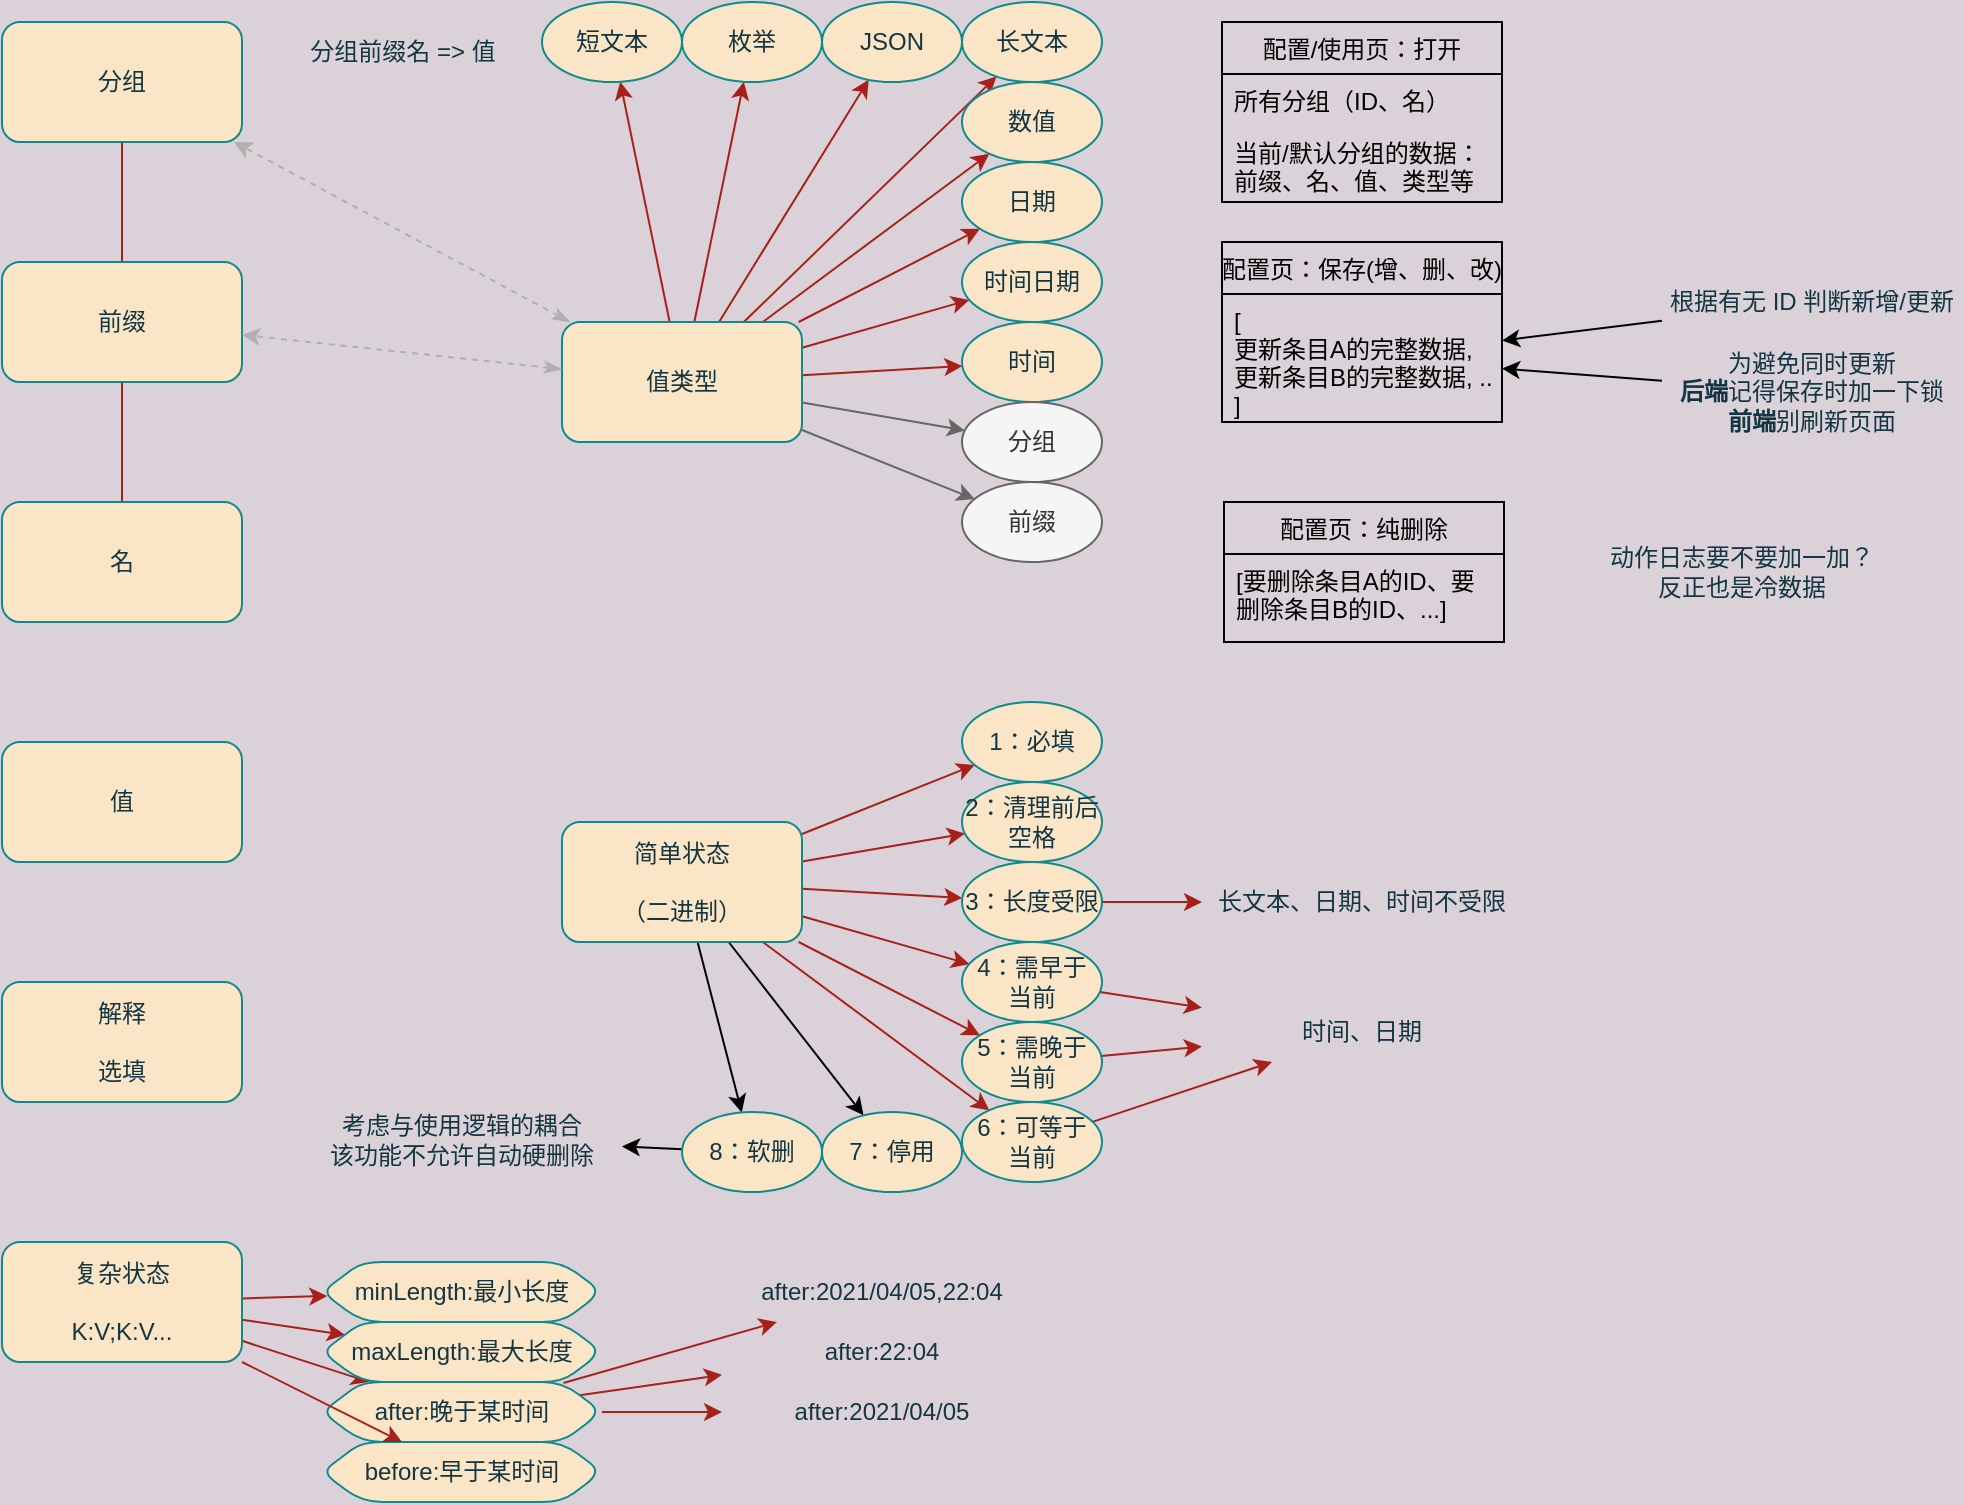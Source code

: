 <mxfile version="20.0.4" type="github">
  <diagram id="iMI9avvByJYGrVJphxww" name="配置表">
    <mxGraphModel dx="1422" dy="762" grid="1" gridSize="10" guides="1" tooltips="1" connect="1" arrows="1" fold="1" page="1" pageScale="1" pageWidth="827" pageHeight="1169" background="#DAD2D8" math="0" shadow="0">
      <root>
        <mxCell id="0" />
        <mxCell id="1" parent="0" />
        <mxCell id="czFrzgMa1SwxG-ueNA2U-9" style="rounded=1;orthogonalLoop=1;jettySize=auto;html=1;labelBackgroundColor=#DAD2D8;strokeColor=#A8201A;fontColor=#143642;" parent="1" source="czFrzgMa1SwxG-ueNA2U-1" target="czFrzgMa1SwxG-ueNA2U-8" edge="1">
          <mxGeometry relative="1" as="geometry" />
        </mxCell>
        <mxCell id="czFrzgMa1SwxG-ueNA2U-11" style="rounded=1;orthogonalLoop=1;jettySize=auto;html=1;labelBackgroundColor=#DAD2D8;strokeColor=#A8201A;fontColor=#143642;" parent="1" source="czFrzgMa1SwxG-ueNA2U-1" target="czFrzgMa1SwxG-ueNA2U-10" edge="1">
          <mxGeometry relative="1" as="geometry" />
        </mxCell>
        <mxCell id="czFrzgMa1SwxG-ueNA2U-13" style="rounded=1;orthogonalLoop=1;jettySize=auto;html=1;labelBackgroundColor=#DAD2D8;strokeColor=#A8201A;fontColor=#143642;" parent="1" source="czFrzgMa1SwxG-ueNA2U-1" target="czFrzgMa1SwxG-ueNA2U-12" edge="1">
          <mxGeometry relative="1" as="geometry" />
        </mxCell>
        <mxCell id="czFrzgMa1SwxG-ueNA2U-15" style="rounded=1;orthogonalLoop=1;jettySize=auto;html=1;labelBackgroundColor=#DAD2D8;strokeColor=#A8201A;fontColor=#143642;" parent="1" source="czFrzgMa1SwxG-ueNA2U-1" target="czFrzgMa1SwxG-ueNA2U-14" edge="1">
          <mxGeometry relative="1" as="geometry" />
        </mxCell>
        <mxCell id="czFrzgMa1SwxG-ueNA2U-17" style="rounded=1;orthogonalLoop=1;jettySize=auto;html=1;labelBackgroundColor=#DAD2D8;strokeColor=#A8201A;fontColor=#143642;" parent="1" source="czFrzgMa1SwxG-ueNA2U-1" target="czFrzgMa1SwxG-ueNA2U-16" edge="1">
          <mxGeometry relative="1" as="geometry" />
        </mxCell>
        <mxCell id="czFrzgMa1SwxG-ueNA2U-20" style="rounded=1;orthogonalLoop=1;jettySize=auto;html=1;labelBackgroundColor=#DAD2D8;strokeColor=#A8201A;fontColor=#143642;" parent="1" source="czFrzgMa1SwxG-ueNA2U-1" target="czFrzgMa1SwxG-ueNA2U-18" edge="1">
          <mxGeometry relative="1" as="geometry" />
        </mxCell>
        <mxCell id="czFrzgMa1SwxG-ueNA2U-23" style="edgeStyle=none;rounded=1;orthogonalLoop=1;jettySize=auto;html=1;elbow=vertical;labelBackgroundColor=#DAD2D8;strokeColor=#A8201A;fontColor=#143642;" parent="1" source="czFrzgMa1SwxG-ueNA2U-1" target="czFrzgMa1SwxG-ueNA2U-21" edge="1">
          <mxGeometry relative="1" as="geometry" />
        </mxCell>
        <mxCell id="czFrzgMa1SwxG-ueNA2U-25" style="edgeStyle=none;rounded=1;orthogonalLoop=1;jettySize=auto;html=1;elbow=vertical;labelBackgroundColor=#DAD2D8;strokeColor=#A8201A;fontColor=#143642;" parent="1" source="czFrzgMa1SwxG-ueNA2U-1" target="czFrzgMa1SwxG-ueNA2U-24" edge="1">
          <mxGeometry relative="1" as="geometry" />
        </mxCell>
        <mxCell id="czFrzgMa1SwxG-ueNA2U-73" style="rounded=1;sketch=0;orthogonalLoop=1;jettySize=auto;html=1;fontColor=#143642;strokeColor=#666666;fillColor=#f5f5f5;" parent="1" source="czFrzgMa1SwxG-ueNA2U-1" target="czFrzgMa1SwxG-ueNA2U-72" edge="1">
          <mxGeometry relative="1" as="geometry" />
        </mxCell>
        <mxCell id="czFrzgMa1SwxG-ueNA2U-74" style="edgeStyle=none;curved=0;rounded=1;sketch=0;orthogonalLoop=1;jettySize=auto;html=1;fontColor=#143642;strokeColor=#B0B0B0;fillColor=#FAE5C7;startArrow=classicThin;startFill=1;dashed=1;" parent="1" source="czFrzgMa1SwxG-ueNA2U-1" target="czFrzgMa1SwxG-ueNA2U-2" edge="1">
          <mxGeometry relative="1" as="geometry" />
        </mxCell>
        <mxCell id="G_joC-zrVO_ibv1kbdwe-27" style="rounded=0;orthogonalLoop=1;jettySize=auto;html=1;fillColor=#f5f5f5;strokeColor=#666666;" edge="1" parent="1" source="czFrzgMa1SwxG-ueNA2U-1" target="G_joC-zrVO_ibv1kbdwe-26">
          <mxGeometry relative="1" as="geometry" />
        </mxCell>
        <mxCell id="czFrzgMa1SwxG-ueNA2U-1" value="值类型" style="rounded=1;whiteSpace=wrap;html=1;fillColor=#FAE5C7;strokeColor=#0F8B8D;fontColor=#143642;" parent="1" vertex="1">
          <mxGeometry x="320" y="190" width="120" height="60" as="geometry" />
        </mxCell>
        <mxCell id="czFrzgMa1SwxG-ueNA2U-75" value="" style="edgeStyle=none;curved=0;rounded=1;sketch=0;orthogonalLoop=1;jettySize=auto;html=1;fontColor=#143642;startArrow=none;startFill=0;strokeColor=#A8201A;fillColor=#FAE5C7;endArrow=none;endFill=0;" parent="1" source="czFrzgMa1SwxG-ueNA2U-2" target="czFrzgMa1SwxG-ueNA2U-3" edge="1">
          <mxGeometry relative="1" as="geometry" />
        </mxCell>
        <mxCell id="czFrzgMa1SwxG-ueNA2U-2" value="分组" style="rounded=1;whiteSpace=wrap;html=1;fillColor=#FAE5C7;strokeColor=#0F8B8D;fontColor=#143642;" parent="1" vertex="1">
          <mxGeometry x="40" y="40" width="120" height="60" as="geometry" />
        </mxCell>
        <mxCell id="czFrzgMa1SwxG-ueNA2U-76" value="" style="edgeStyle=none;curved=0;rounded=1;sketch=0;orthogonalLoop=1;jettySize=auto;html=1;fontColor=#143642;startArrow=none;startFill=0;endArrow=none;endFill=0;strokeColor=#A8201A;fillColor=#FAE5C7;" parent="1" source="czFrzgMa1SwxG-ueNA2U-3" target="czFrzgMa1SwxG-ueNA2U-4" edge="1">
          <mxGeometry relative="1" as="geometry" />
        </mxCell>
        <mxCell id="czFrzgMa1SwxG-ueNA2U-3" value="前缀" style="rounded=1;whiteSpace=wrap;html=1;fillColor=#FAE5C7;strokeColor=#0F8B8D;fontColor=#143642;" parent="1" vertex="1">
          <mxGeometry x="40" y="160" width="120" height="60" as="geometry" />
        </mxCell>
        <mxCell id="czFrzgMa1SwxG-ueNA2U-4" value="名" style="rounded=1;whiteSpace=wrap;html=1;fillColor=#FAE5C7;strokeColor=#0F8B8D;fontColor=#143642;" parent="1" vertex="1">
          <mxGeometry x="40" y="280" width="120" height="60" as="geometry" />
        </mxCell>
        <mxCell id="czFrzgMa1SwxG-ueNA2U-5" value="值" style="rounded=1;whiteSpace=wrap;html=1;fillColor=#FAE5C7;strokeColor=#0F8B8D;fontColor=#143642;" parent="1" vertex="1">
          <mxGeometry x="40" y="400" width="120" height="60" as="geometry" />
        </mxCell>
        <mxCell id="czFrzgMa1SwxG-ueNA2U-27" style="edgeStyle=none;rounded=1;orthogonalLoop=1;jettySize=auto;html=1;elbow=vertical;labelBackgroundColor=#DAD2D8;strokeColor=#A8201A;fontColor=#143642;" parent="1" source="czFrzgMa1SwxG-ueNA2U-6" target="czFrzgMa1SwxG-ueNA2U-26" edge="1">
          <mxGeometry relative="1" as="geometry" />
        </mxCell>
        <mxCell id="czFrzgMa1SwxG-ueNA2U-29" style="edgeStyle=none;rounded=1;orthogonalLoop=1;jettySize=auto;html=1;elbow=vertical;labelBackgroundColor=#DAD2D8;strokeColor=#A8201A;fontColor=#143642;" parent="1" source="czFrzgMa1SwxG-ueNA2U-6" target="czFrzgMa1SwxG-ueNA2U-28" edge="1">
          <mxGeometry relative="1" as="geometry" />
        </mxCell>
        <mxCell id="czFrzgMa1SwxG-ueNA2U-39" style="edgeStyle=none;rounded=1;orthogonalLoop=1;jettySize=auto;html=1;elbow=vertical;labelBackgroundColor=#DAD2D8;strokeColor=#A8201A;fontColor=#143642;" parent="1" source="czFrzgMa1SwxG-ueNA2U-6" target="czFrzgMa1SwxG-ueNA2U-38" edge="1">
          <mxGeometry relative="1" as="geometry" />
        </mxCell>
        <mxCell id="czFrzgMa1SwxG-ueNA2U-51" style="edgeStyle=none;rounded=1;orthogonalLoop=1;jettySize=auto;html=1;elbow=vertical;labelBackgroundColor=#DAD2D8;strokeColor=#A8201A;fontColor=#143642;" parent="1" source="czFrzgMa1SwxG-ueNA2U-6" target="czFrzgMa1SwxG-ueNA2U-50" edge="1">
          <mxGeometry relative="1" as="geometry" />
        </mxCell>
        <mxCell id="czFrzgMa1SwxG-ueNA2U-58" style="edgeStyle=none;rounded=1;orthogonalLoop=1;jettySize=auto;html=1;elbow=vertical;labelBackgroundColor=#DAD2D8;strokeColor=#A8201A;fontColor=#143642;" parent="1" source="czFrzgMa1SwxG-ueNA2U-6" target="czFrzgMa1SwxG-ueNA2U-56" edge="1">
          <mxGeometry relative="1" as="geometry" />
        </mxCell>
        <mxCell id="czFrzgMa1SwxG-ueNA2U-71" style="edgeStyle=none;shape=connector;rounded=1;orthogonalLoop=1;jettySize=auto;html=1;labelBackgroundColor=#DAD2D8;fontFamily=Helvetica;fontSize=11;fontColor=#143642;endArrow=classic;strokeColor=#A8201A;elbow=vertical;" parent="1" source="czFrzgMa1SwxG-ueNA2U-6" target="czFrzgMa1SwxG-ueNA2U-69" edge="1">
          <mxGeometry relative="1" as="geometry" />
        </mxCell>
        <mxCell id="G_joC-zrVO_ibv1kbdwe-40" style="edgeStyle=none;rounded=0;orthogonalLoop=1;jettySize=auto;html=1;" edge="1" parent="1" source="czFrzgMa1SwxG-ueNA2U-6" target="G_joC-zrVO_ibv1kbdwe-39">
          <mxGeometry relative="1" as="geometry" />
        </mxCell>
        <mxCell id="G_joC-zrVO_ibv1kbdwe-42" style="edgeStyle=none;rounded=0;orthogonalLoop=1;jettySize=auto;html=1;" edge="1" parent="1" source="czFrzgMa1SwxG-ueNA2U-6" target="G_joC-zrVO_ibv1kbdwe-41">
          <mxGeometry relative="1" as="geometry" />
        </mxCell>
        <mxCell id="czFrzgMa1SwxG-ueNA2U-6" value="简单状态&lt;br&gt;&lt;br&gt;（二进制）" style="rounded=1;whiteSpace=wrap;html=1;fillColor=#FAE5C7;strokeColor=#0F8B8D;fontColor=#143642;" parent="1" vertex="1">
          <mxGeometry x="320" y="440" width="120" height="60" as="geometry" />
        </mxCell>
        <mxCell id="czFrzgMa1SwxG-ueNA2U-8" value="短文本" style="ellipse;whiteSpace=wrap;html=1;rounded=1;fillColor=#FAE5C7;strokeColor=#0F8B8D;fontColor=#143642;" parent="1" vertex="1">
          <mxGeometry x="310" y="30" width="70" height="40" as="geometry" />
        </mxCell>
        <mxCell id="czFrzgMa1SwxG-ueNA2U-10" value="长文本" style="ellipse;whiteSpace=wrap;html=1;rounded=1;fillColor=#FAE5C7;strokeColor=#0F8B8D;fontColor=#143642;" parent="1" vertex="1">
          <mxGeometry x="520" y="30" width="70" height="40" as="geometry" />
        </mxCell>
        <mxCell id="czFrzgMa1SwxG-ueNA2U-12" value="数值" style="ellipse;whiteSpace=wrap;html=1;rounded=1;fillColor=#FAE5C7;strokeColor=#0F8B8D;fontColor=#143642;" parent="1" vertex="1">
          <mxGeometry x="520" y="70" width="70" height="40" as="geometry" />
        </mxCell>
        <mxCell id="czFrzgMa1SwxG-ueNA2U-14" value="日期" style="ellipse;whiteSpace=wrap;html=1;rounded=1;fillColor=#FAE5C7;strokeColor=#0F8B8D;fontColor=#143642;" parent="1" vertex="1">
          <mxGeometry x="520" y="110" width="70" height="40" as="geometry" />
        </mxCell>
        <mxCell id="czFrzgMa1SwxG-ueNA2U-16" value="时间日期" style="ellipse;whiteSpace=wrap;html=1;rounded=1;fillColor=#FAE5C7;strokeColor=#0F8B8D;fontColor=#143642;" parent="1" vertex="1">
          <mxGeometry x="520" y="150" width="70" height="40" as="geometry" />
        </mxCell>
        <mxCell id="czFrzgMa1SwxG-ueNA2U-18" value="时间" style="ellipse;whiteSpace=wrap;html=1;rounded=1;fillColor=#FAE5C7;strokeColor=#0F8B8D;fontColor=#143642;" parent="1" vertex="1">
          <mxGeometry x="520" y="190" width="70" height="40" as="geometry" />
        </mxCell>
        <mxCell id="czFrzgMa1SwxG-ueNA2U-21" value="枚举" style="ellipse;whiteSpace=wrap;html=1;rounded=1;fillColor=#FAE5C7;strokeColor=#0F8B8D;fontColor=#143642;" parent="1" vertex="1">
          <mxGeometry x="380" y="30" width="70" height="40" as="geometry" />
        </mxCell>
        <mxCell id="czFrzgMa1SwxG-ueNA2U-24" value="JSON" style="ellipse;whiteSpace=wrap;html=1;rounded=1;fillColor=#FAE5C7;strokeColor=#0F8B8D;fontColor=#143642;" parent="1" vertex="1">
          <mxGeometry x="450" y="30" width="70" height="40" as="geometry" />
        </mxCell>
        <mxCell id="czFrzgMa1SwxG-ueNA2U-26" value="1：必填" style="ellipse;whiteSpace=wrap;html=1;rounded=1;fillColor=#FAE5C7;strokeColor=#0F8B8D;fontColor=#143642;" parent="1" vertex="1">
          <mxGeometry x="520" y="380" width="70" height="40" as="geometry" />
        </mxCell>
        <mxCell id="czFrzgMa1SwxG-ueNA2U-28" value="2：清理前后空格" style="ellipse;whiteSpace=wrap;html=1;rounded=1;fillColor=#FAE5C7;strokeColor=#0F8B8D;fontColor=#143642;" parent="1" vertex="1">
          <mxGeometry x="520" y="420" width="70" height="40" as="geometry" />
        </mxCell>
        <mxCell id="czFrzgMa1SwxG-ueNA2U-33" value="分组前缀名 =&amp;gt; 值" style="text;html=1;align=center;verticalAlign=middle;resizable=0;points=[];autosize=1;strokeColor=none;fillColor=none;fontColor=#143642;" parent="1" vertex="1">
          <mxGeometry x="180" y="40" width="120" height="30" as="geometry" />
        </mxCell>
        <mxCell id="czFrzgMa1SwxG-ueNA2U-34" value="解释&lt;br&gt;&lt;br&gt;选填" style="rounded=1;whiteSpace=wrap;html=1;fillColor=#FAE5C7;strokeColor=#0F8B8D;fontColor=#143642;" parent="1" vertex="1">
          <mxGeometry x="40" y="520" width="120" height="60" as="geometry" />
        </mxCell>
        <mxCell id="czFrzgMa1SwxG-ueNA2U-44" style="edgeStyle=none;rounded=1;orthogonalLoop=1;jettySize=auto;html=1;elbow=vertical;labelBackgroundColor=#DAD2D8;strokeColor=#A8201A;fontColor=#143642;" parent="1" source="czFrzgMa1SwxG-ueNA2U-35" target="czFrzgMa1SwxG-ueNA2U-46" edge="1">
          <mxGeometry relative="1" as="geometry">
            <mxPoint x="215" y="680" as="targetPoint" />
          </mxGeometry>
        </mxCell>
        <mxCell id="czFrzgMa1SwxG-ueNA2U-48" style="edgeStyle=none;rounded=1;orthogonalLoop=1;jettySize=auto;html=1;elbow=vertical;labelBackgroundColor=#DAD2D8;strokeColor=#A8201A;fontColor=#143642;" parent="1" source="czFrzgMa1SwxG-ueNA2U-35" target="czFrzgMa1SwxG-ueNA2U-47" edge="1">
          <mxGeometry relative="1" as="geometry" />
        </mxCell>
        <mxCell id="czFrzgMa1SwxG-ueNA2U-65" style="edgeStyle=none;rounded=1;orthogonalLoop=1;jettySize=auto;html=1;elbow=vertical;labelBackgroundColor=#DAD2D8;strokeColor=#A8201A;fontColor=#143642;" parent="1" source="czFrzgMa1SwxG-ueNA2U-35" target="czFrzgMa1SwxG-ueNA2U-49" edge="1">
          <mxGeometry relative="1" as="geometry" />
        </mxCell>
        <mxCell id="czFrzgMa1SwxG-ueNA2U-35" value="复杂状态&lt;br&gt;&lt;br&gt;K:V;K:V..." style="rounded=1;whiteSpace=wrap;html=1;fillColor=#FAE5C7;strokeColor=#0F8B8D;fontColor=#143642;" parent="1" vertex="1">
          <mxGeometry x="40" y="650" width="120" height="60" as="geometry" />
        </mxCell>
        <mxCell id="czFrzgMa1SwxG-ueNA2U-42" style="edgeStyle=none;rounded=1;orthogonalLoop=1;jettySize=auto;html=1;elbow=vertical;labelBackgroundColor=#DAD2D8;strokeColor=#A8201A;fontColor=#143642;" parent="1" source="czFrzgMa1SwxG-ueNA2U-38" target="czFrzgMa1SwxG-ueNA2U-41" edge="1">
          <mxGeometry relative="1" as="geometry" />
        </mxCell>
        <mxCell id="czFrzgMa1SwxG-ueNA2U-38" value="3：长度受限" style="ellipse;whiteSpace=wrap;html=1;rounded=1;fillColor=#FAE5C7;strokeColor=#0F8B8D;fontColor=#143642;" parent="1" vertex="1">
          <mxGeometry x="520" y="460" width="70" height="40" as="geometry" />
        </mxCell>
        <mxCell id="czFrzgMa1SwxG-ueNA2U-41" value="长文本、日期、时间不受限" style="text;html=1;strokeColor=none;fillColor=none;align=center;verticalAlign=middle;whiteSpace=wrap;rounded=0;fontColor=#143642;" parent="1" vertex="1">
          <mxGeometry x="640" y="465" width="160" height="30" as="geometry" />
        </mxCell>
        <mxCell id="czFrzgMa1SwxG-ueNA2U-46" value="maxLength:最大长度" style="shape=hexagon;perimeter=hexagonPerimeter2;whiteSpace=wrap;html=1;fixedSize=1;rounded=1;fillColor=#FAE5C7;strokeColor=#0F8B8D;fontColor=#143642;" parent="1" vertex="1">
          <mxGeometry x="200" y="690" width="140" height="30" as="geometry" />
        </mxCell>
        <mxCell id="czFrzgMa1SwxG-ueNA2U-47" value="minLength:最小长度" style="shape=hexagon;perimeter=hexagonPerimeter2;whiteSpace=wrap;html=1;fixedSize=1;rounded=1;fillColor=#FAE5C7;strokeColor=#0F8B8D;fontColor=#143642;" parent="1" vertex="1">
          <mxGeometry x="200" y="660" width="140" height="30" as="geometry" />
        </mxCell>
        <mxCell id="czFrzgMa1SwxG-ueNA2U-60" style="edgeStyle=none;rounded=1;orthogonalLoop=1;jettySize=auto;html=1;elbow=vertical;labelBackgroundColor=#DAD2D8;strokeColor=#A8201A;fontColor=#143642;" parent="1" source="czFrzgMa1SwxG-ueNA2U-49" target="czFrzgMa1SwxG-ueNA2U-59" edge="1">
          <mxGeometry relative="1" as="geometry" />
        </mxCell>
        <mxCell id="czFrzgMa1SwxG-ueNA2U-62" style="edgeStyle=none;rounded=1;orthogonalLoop=1;jettySize=auto;html=1;elbow=vertical;labelBackgroundColor=#DAD2D8;strokeColor=#A8201A;fontColor=#143642;" parent="1" source="czFrzgMa1SwxG-ueNA2U-49" target="czFrzgMa1SwxG-ueNA2U-61" edge="1">
          <mxGeometry relative="1" as="geometry" />
        </mxCell>
        <mxCell id="czFrzgMa1SwxG-ueNA2U-64" style="edgeStyle=none;rounded=1;orthogonalLoop=1;jettySize=auto;html=1;elbow=vertical;labelBackgroundColor=#DAD2D8;strokeColor=#A8201A;fontColor=#143642;" parent="1" source="czFrzgMa1SwxG-ueNA2U-49" target="czFrzgMa1SwxG-ueNA2U-63" edge="1">
          <mxGeometry relative="1" as="geometry" />
        </mxCell>
        <mxCell id="czFrzgMa1SwxG-ueNA2U-49" value="after:晚于某时间" style="shape=hexagon;perimeter=hexagonPerimeter2;whiteSpace=wrap;html=1;fixedSize=1;rounded=1;fillColor=#FAE5C7;strokeColor=#0F8B8D;fontColor=#143642;" parent="1" vertex="1">
          <mxGeometry x="200" y="720" width="140" height="30" as="geometry" />
        </mxCell>
        <mxCell id="czFrzgMa1SwxG-ueNA2U-53" value="" style="edgeStyle=none;rounded=1;orthogonalLoop=1;jettySize=auto;html=1;elbow=vertical;labelBackgroundColor=#DAD2D8;strokeColor=#A8201A;fontColor=#143642;" parent="1" source="czFrzgMa1SwxG-ueNA2U-50" target="czFrzgMa1SwxG-ueNA2U-52" edge="1">
          <mxGeometry relative="1" as="geometry" />
        </mxCell>
        <mxCell id="czFrzgMa1SwxG-ueNA2U-50" value="4：需早于&lt;br&gt;当前" style="ellipse;whiteSpace=wrap;html=1;rounded=1;fillColor=#FAE5C7;strokeColor=#0F8B8D;fontColor=#143642;" parent="1" vertex="1">
          <mxGeometry x="520" y="500" width="70" height="40" as="geometry" />
        </mxCell>
        <mxCell id="czFrzgMa1SwxG-ueNA2U-52" value="时间、日期" style="text;html=1;strokeColor=none;fillColor=none;align=center;verticalAlign=middle;whiteSpace=wrap;rounded=0;fontColor=#143642;" parent="1" vertex="1">
          <mxGeometry x="640" y="530" width="160" height="30" as="geometry" />
        </mxCell>
        <mxCell id="czFrzgMa1SwxG-ueNA2U-55" value="" style="edgeStyle=none;rounded=1;orthogonalLoop=1;jettySize=auto;html=1;elbow=vertical;labelBackgroundColor=#DAD2D8;strokeColor=#A8201A;fontColor=#143642;" parent="1" source="czFrzgMa1SwxG-ueNA2U-56" target="czFrzgMa1SwxG-ueNA2U-52" edge="1">
          <mxGeometry relative="1" as="geometry">
            <mxPoint x="640" y="560" as="targetPoint" />
          </mxGeometry>
        </mxCell>
        <mxCell id="czFrzgMa1SwxG-ueNA2U-56" value="5：需晚于&lt;br&gt;当前" style="ellipse;whiteSpace=wrap;html=1;rounded=1;fillColor=#FAE5C7;strokeColor=#0F8B8D;fontColor=#143642;" parent="1" vertex="1">
          <mxGeometry x="520" y="540" width="70" height="40" as="geometry" />
        </mxCell>
        <mxCell id="czFrzgMa1SwxG-ueNA2U-59" value="after:2021/04/05,22:04" style="text;html=1;strokeColor=none;fillColor=none;align=center;verticalAlign=middle;whiteSpace=wrap;rounded=0;fontColor=#143642;" parent="1" vertex="1">
          <mxGeometry x="400" y="660" width="160" height="30" as="geometry" />
        </mxCell>
        <mxCell id="czFrzgMa1SwxG-ueNA2U-61" value="after:22:04" style="text;html=1;strokeColor=none;fillColor=none;align=center;verticalAlign=middle;whiteSpace=wrap;rounded=0;fontColor=#143642;" parent="1" vertex="1">
          <mxGeometry x="400" y="690" width="160" height="30" as="geometry" />
        </mxCell>
        <mxCell id="czFrzgMa1SwxG-ueNA2U-63" value="after:2021/04/05" style="text;html=1;strokeColor=none;fillColor=none;align=center;verticalAlign=middle;whiteSpace=wrap;rounded=0;fontColor=#143642;" parent="1" vertex="1">
          <mxGeometry x="400" y="720" width="160" height="30" as="geometry" />
        </mxCell>
        <mxCell id="czFrzgMa1SwxG-ueNA2U-66" value="before:早于某时间" style="shape=hexagon;perimeter=hexagonPerimeter2;whiteSpace=wrap;html=1;fixedSize=1;rounded=1;fillColor=#FAE5C7;strokeColor=#0F8B8D;fontColor=#143642;" parent="1" vertex="1">
          <mxGeometry x="200" y="750" width="140" height="30" as="geometry" />
        </mxCell>
        <mxCell id="czFrzgMa1SwxG-ueNA2U-67" style="edgeStyle=none;rounded=1;orthogonalLoop=1;jettySize=auto;html=1;elbow=vertical;labelBackgroundColor=#DAD2D8;strokeColor=#A8201A;fontColor=#143642;" parent="1" source="czFrzgMa1SwxG-ueNA2U-35" target="czFrzgMa1SwxG-ueNA2U-66" edge="1">
          <mxGeometry relative="1" as="geometry" />
        </mxCell>
        <mxCell id="czFrzgMa1SwxG-ueNA2U-70" style="edgeStyle=none;shape=connector;rounded=1;orthogonalLoop=1;jettySize=auto;html=1;labelBackgroundColor=#DAD2D8;fontFamily=Helvetica;fontSize=11;fontColor=#143642;endArrow=classic;strokeColor=#A8201A;elbow=vertical;" parent="1" source="czFrzgMa1SwxG-ueNA2U-69" target="czFrzgMa1SwxG-ueNA2U-52" edge="1">
          <mxGeometry relative="1" as="geometry" />
        </mxCell>
        <mxCell id="czFrzgMa1SwxG-ueNA2U-69" value="6：可等于&lt;br&gt;当前" style="ellipse;whiteSpace=wrap;html=1;rounded=1;fillColor=#FAE5C7;strokeColor=#0F8B8D;fontColor=#143642;" parent="1" vertex="1">
          <mxGeometry x="520" y="580" width="70" height="40" as="geometry" />
        </mxCell>
        <mxCell id="czFrzgMa1SwxG-ueNA2U-72" value="分组" style="ellipse;whiteSpace=wrap;html=1;rounded=1;fillColor=#f5f5f5;strokeColor=#666666;fontColor=#333333;" parent="1" vertex="1">
          <mxGeometry x="520" y="230" width="70" height="40" as="geometry" />
        </mxCell>
        <mxCell id="G_joC-zrVO_ibv1kbdwe-1" value="配置/使用页：打开" style="swimlane;fontStyle=0;childLayout=stackLayout;horizontal=1;startSize=26;fillColor=none;horizontalStack=0;resizeParent=1;resizeParentMax=0;resizeLast=0;collapsible=1;marginBottom=0;" vertex="1" parent="1">
          <mxGeometry x="650" y="40" width="140" height="90" as="geometry" />
        </mxCell>
        <mxCell id="G_joC-zrVO_ibv1kbdwe-2" value="所有分组（ID、名）" style="text;strokeColor=none;fillColor=none;align=left;verticalAlign=top;spacingLeft=4;spacingRight=4;overflow=hidden;rotatable=0;points=[[0,0.5],[1,0.5]];portConstraint=eastwest;" vertex="1" parent="G_joC-zrVO_ibv1kbdwe-1">
          <mxGeometry y="26" width="140" height="26" as="geometry" />
        </mxCell>
        <mxCell id="G_joC-zrVO_ibv1kbdwe-3" value="当前/默认分组的数据：&#xa;前缀、名、值、类型等" style="text;strokeColor=none;fillColor=none;align=left;verticalAlign=top;spacingLeft=4;spacingRight=4;overflow=hidden;rotatable=0;points=[[0,0.5],[1,0.5]];portConstraint=eastwest;" vertex="1" parent="G_joC-zrVO_ibv1kbdwe-1">
          <mxGeometry y="52" width="140" height="38" as="geometry" />
        </mxCell>
        <mxCell id="G_joC-zrVO_ibv1kbdwe-6" value="配置页：保存(增、删、改)" style="swimlane;fontStyle=0;childLayout=stackLayout;horizontal=1;startSize=26;fillColor=none;horizontalStack=0;resizeParent=1;resizeParentMax=0;resizeLast=0;collapsible=1;marginBottom=0;" vertex="1" parent="1">
          <mxGeometry x="650" y="150" width="140" height="90" as="geometry" />
        </mxCell>
        <mxCell id="G_joC-zrVO_ibv1kbdwe-7" value="[&#xa;更新条目A的完整数据,&#xa;更新条目B的完整数据, ...&#xa;]" style="text;strokeColor=none;fillColor=none;align=left;verticalAlign=top;spacingLeft=4;spacingRight=4;overflow=hidden;rotatable=0;points=[[0,0.5],[1,0.5]];portConstraint=eastwest;" vertex="1" parent="G_joC-zrVO_ibv1kbdwe-6">
          <mxGeometry y="26" width="140" height="64" as="geometry" />
        </mxCell>
        <mxCell id="G_joC-zrVO_ibv1kbdwe-10" value="配置页：纯删除" style="swimlane;fontStyle=0;childLayout=stackLayout;horizontal=1;startSize=26;fillColor=none;horizontalStack=0;resizeParent=1;resizeParentMax=0;resizeLast=0;collapsible=1;marginBottom=0;" vertex="1" parent="1">
          <mxGeometry x="651" y="280" width="140" height="70" as="geometry" />
        </mxCell>
        <mxCell id="G_joC-zrVO_ibv1kbdwe-11" value="[要删除条目A的ID、要&#xa;删除条目B的ID、...]" style="text;strokeColor=none;fillColor=none;align=left;verticalAlign=top;spacingLeft=4;spacingRight=4;overflow=hidden;rotatable=0;points=[[0,0.5],[1,0.5]];portConstraint=eastwest;" vertex="1" parent="G_joC-zrVO_ibv1kbdwe-10">
          <mxGeometry y="26" width="140" height="44" as="geometry" />
        </mxCell>
        <mxCell id="G_joC-zrVO_ibv1kbdwe-25" style="rounded=0;orthogonalLoop=1;jettySize=auto;html=1;" edge="1" parent="1" source="G_joC-zrVO_ibv1kbdwe-41" target="G_joC-zrVO_ibv1kbdwe-24">
          <mxGeometry relative="1" as="geometry" />
        </mxCell>
        <mxCell id="G_joC-zrVO_ibv1kbdwe-24" value="考虑与使用逻辑的耦合&lt;br&gt;该功能不允许自动硬删除" style="text;html=1;strokeColor=none;fillColor=none;align=center;verticalAlign=middle;whiteSpace=wrap;rounded=0;fontColor=#143642;" vertex="1" parent="1">
          <mxGeometry x="190" y="577.5" width="160" height="42.5" as="geometry" />
        </mxCell>
        <mxCell id="G_joC-zrVO_ibv1kbdwe-26" value="前缀" style="ellipse;whiteSpace=wrap;html=1;rounded=1;fillColor=#f5f5f5;strokeColor=#666666;fontColor=#333333;" vertex="1" parent="1">
          <mxGeometry x="520" y="270" width="70" height="40" as="geometry" />
        </mxCell>
        <mxCell id="G_joC-zrVO_ibv1kbdwe-33" style="edgeStyle=none;rounded=0;orthogonalLoop=1;jettySize=auto;html=1;" edge="1" parent="1" source="G_joC-zrVO_ibv1kbdwe-32" target="G_joC-zrVO_ibv1kbdwe-7">
          <mxGeometry relative="1" as="geometry" />
        </mxCell>
        <mxCell id="G_joC-zrVO_ibv1kbdwe-32" value="为避免同时更新&lt;br&gt;&lt;b&gt;后端&lt;/b&gt;记得保存时加一下锁&lt;br&gt;&lt;b&gt;前端&lt;/b&gt;别刷新页面" style="text;html=1;strokeColor=none;fillColor=none;align=center;verticalAlign=middle;whiteSpace=wrap;rounded=0;fontColor=#143642;" vertex="1" parent="1">
          <mxGeometry x="870" y="200" width="150" height="50" as="geometry" />
        </mxCell>
        <mxCell id="G_joC-zrVO_ibv1kbdwe-35" value="" style="edgeStyle=none;rounded=0;orthogonalLoop=1;jettySize=auto;html=1;" edge="1" parent="1" source="G_joC-zrVO_ibv1kbdwe-34" target="G_joC-zrVO_ibv1kbdwe-7">
          <mxGeometry relative="1" as="geometry" />
        </mxCell>
        <mxCell id="G_joC-zrVO_ibv1kbdwe-34" value="根据有无 ID 判断新增/更新" style="text;html=1;strokeColor=none;fillColor=none;align=center;verticalAlign=middle;whiteSpace=wrap;rounded=0;fontColor=#143642;" vertex="1" parent="1">
          <mxGeometry x="870" y="165" width="150" height="30" as="geometry" />
        </mxCell>
        <mxCell id="G_joC-zrVO_ibv1kbdwe-36" value="动作日志要不要加一加？&lt;br&gt;反正也是冷数据" style="text;html=1;strokeColor=none;fillColor=none;align=center;verticalAlign=middle;whiteSpace=wrap;rounded=0;fontColor=#143642;" vertex="1" parent="1">
          <mxGeometry x="830" y="290" width="160" height="50" as="geometry" />
        </mxCell>
        <mxCell id="G_joC-zrVO_ibv1kbdwe-37" style="edgeStyle=none;curved=0;rounded=1;sketch=0;orthogonalLoop=1;jettySize=auto;html=1;fontColor=#143642;strokeColor=#B0B0B0;fillColor=#FAE5C7;startArrow=classicThin;startFill=1;dashed=1;" edge="1" parent="1" source="czFrzgMa1SwxG-ueNA2U-1" target="czFrzgMa1SwxG-ueNA2U-3">
          <mxGeometry relative="1" as="geometry">
            <mxPoint x="334" y="200" as="sourcePoint" />
            <mxPoint x="166" y="110" as="targetPoint" />
          </mxGeometry>
        </mxCell>
        <mxCell id="G_joC-zrVO_ibv1kbdwe-39" value="7：停用" style="ellipse;whiteSpace=wrap;html=1;rounded=1;fillColor=#FAE5C7;strokeColor=#0F8B8D;fontColor=#143642;" vertex="1" parent="1">
          <mxGeometry x="450" y="585" width="70" height="40" as="geometry" />
        </mxCell>
        <mxCell id="G_joC-zrVO_ibv1kbdwe-41" value="8：软删" style="ellipse;whiteSpace=wrap;html=1;rounded=1;fillColor=#FAE5C7;strokeColor=#0F8B8D;fontColor=#143642;" vertex="1" parent="1">
          <mxGeometry x="380" y="585" width="70" height="40" as="geometry" />
        </mxCell>
      </root>
    </mxGraphModel>
  </diagram>
</mxfile>

